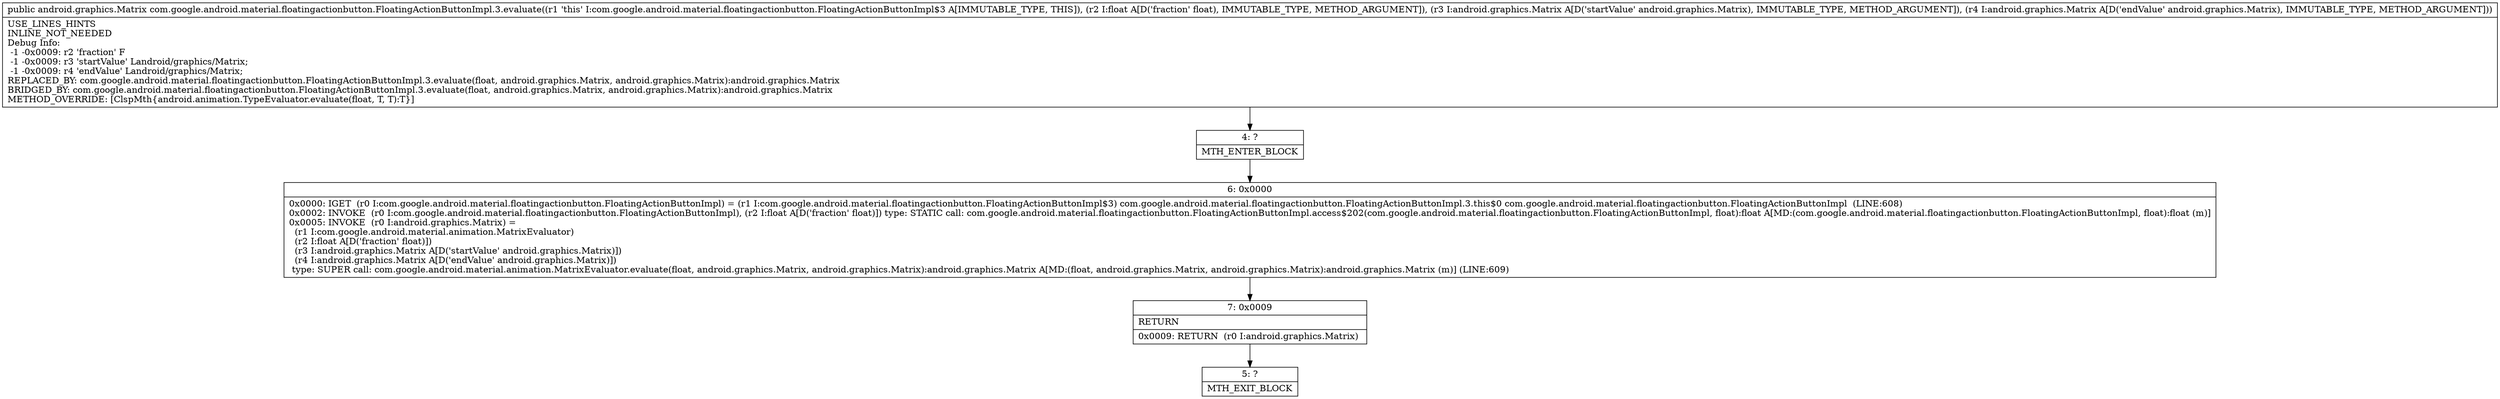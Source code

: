 digraph "CFG forcom.google.android.material.floatingactionbutton.FloatingActionButtonImpl.3.evaluate(FLandroid\/graphics\/Matrix;Landroid\/graphics\/Matrix;)Landroid\/graphics\/Matrix;" {
Node_4 [shape=record,label="{4\:\ ?|MTH_ENTER_BLOCK\l}"];
Node_6 [shape=record,label="{6\:\ 0x0000|0x0000: IGET  (r0 I:com.google.android.material.floatingactionbutton.FloatingActionButtonImpl) = (r1 I:com.google.android.material.floatingactionbutton.FloatingActionButtonImpl$3) com.google.android.material.floatingactionbutton.FloatingActionButtonImpl.3.this$0 com.google.android.material.floatingactionbutton.FloatingActionButtonImpl  (LINE:608)\l0x0002: INVOKE  (r0 I:com.google.android.material.floatingactionbutton.FloatingActionButtonImpl), (r2 I:float A[D('fraction' float)]) type: STATIC call: com.google.android.material.floatingactionbutton.FloatingActionButtonImpl.access$202(com.google.android.material.floatingactionbutton.FloatingActionButtonImpl, float):float A[MD:(com.google.android.material.floatingactionbutton.FloatingActionButtonImpl, float):float (m)]\l0x0005: INVOKE  (r0 I:android.graphics.Matrix) = \l  (r1 I:com.google.android.material.animation.MatrixEvaluator)\l  (r2 I:float A[D('fraction' float)])\l  (r3 I:android.graphics.Matrix A[D('startValue' android.graphics.Matrix)])\l  (r4 I:android.graphics.Matrix A[D('endValue' android.graphics.Matrix)])\l type: SUPER call: com.google.android.material.animation.MatrixEvaluator.evaluate(float, android.graphics.Matrix, android.graphics.Matrix):android.graphics.Matrix A[MD:(float, android.graphics.Matrix, android.graphics.Matrix):android.graphics.Matrix (m)] (LINE:609)\l}"];
Node_7 [shape=record,label="{7\:\ 0x0009|RETURN\l|0x0009: RETURN  (r0 I:android.graphics.Matrix) \l}"];
Node_5 [shape=record,label="{5\:\ ?|MTH_EXIT_BLOCK\l}"];
MethodNode[shape=record,label="{public android.graphics.Matrix com.google.android.material.floatingactionbutton.FloatingActionButtonImpl.3.evaluate((r1 'this' I:com.google.android.material.floatingactionbutton.FloatingActionButtonImpl$3 A[IMMUTABLE_TYPE, THIS]), (r2 I:float A[D('fraction' float), IMMUTABLE_TYPE, METHOD_ARGUMENT]), (r3 I:android.graphics.Matrix A[D('startValue' android.graphics.Matrix), IMMUTABLE_TYPE, METHOD_ARGUMENT]), (r4 I:android.graphics.Matrix A[D('endValue' android.graphics.Matrix), IMMUTABLE_TYPE, METHOD_ARGUMENT]))  | USE_LINES_HINTS\lINLINE_NOT_NEEDED\lDebug Info:\l  \-1 \-0x0009: r2 'fraction' F\l  \-1 \-0x0009: r3 'startValue' Landroid\/graphics\/Matrix;\l  \-1 \-0x0009: r4 'endValue' Landroid\/graphics\/Matrix;\lREPLACED_BY: com.google.android.material.floatingactionbutton.FloatingActionButtonImpl.3.evaluate(float, android.graphics.Matrix, android.graphics.Matrix):android.graphics.Matrix\lBRIDGED_BY: com.google.android.material.floatingactionbutton.FloatingActionButtonImpl.3.evaluate(float, android.graphics.Matrix, android.graphics.Matrix):android.graphics.Matrix\lMETHOD_OVERRIDE: [ClspMth\{android.animation.TypeEvaluator.evaluate(float, T, T):T\}]\l}"];
MethodNode -> Node_4;Node_4 -> Node_6;
Node_6 -> Node_7;
Node_7 -> Node_5;
}

